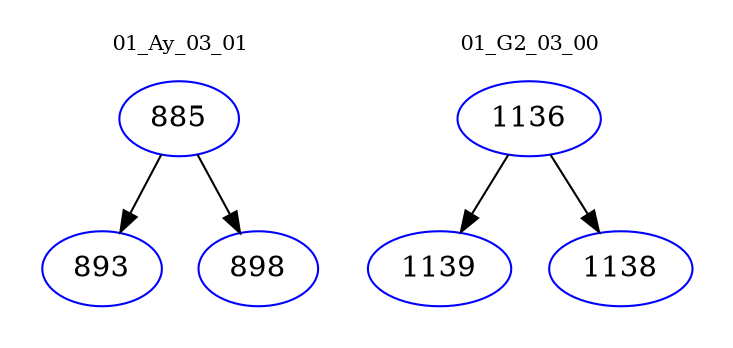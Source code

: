 digraph{
subgraph cluster_0 {
color = white
label = "01_Ay_03_01";
fontsize=10;
T0_885 [label="885", color="blue"]
T0_885 -> T0_893 [color="black"]
T0_893 [label="893", color="blue"]
T0_885 -> T0_898 [color="black"]
T0_898 [label="898", color="blue"]
}
subgraph cluster_1 {
color = white
label = "01_G2_03_00";
fontsize=10;
T1_1136 [label="1136", color="blue"]
T1_1136 -> T1_1139 [color="black"]
T1_1139 [label="1139", color="blue"]
T1_1136 -> T1_1138 [color="black"]
T1_1138 [label="1138", color="blue"]
}
}

